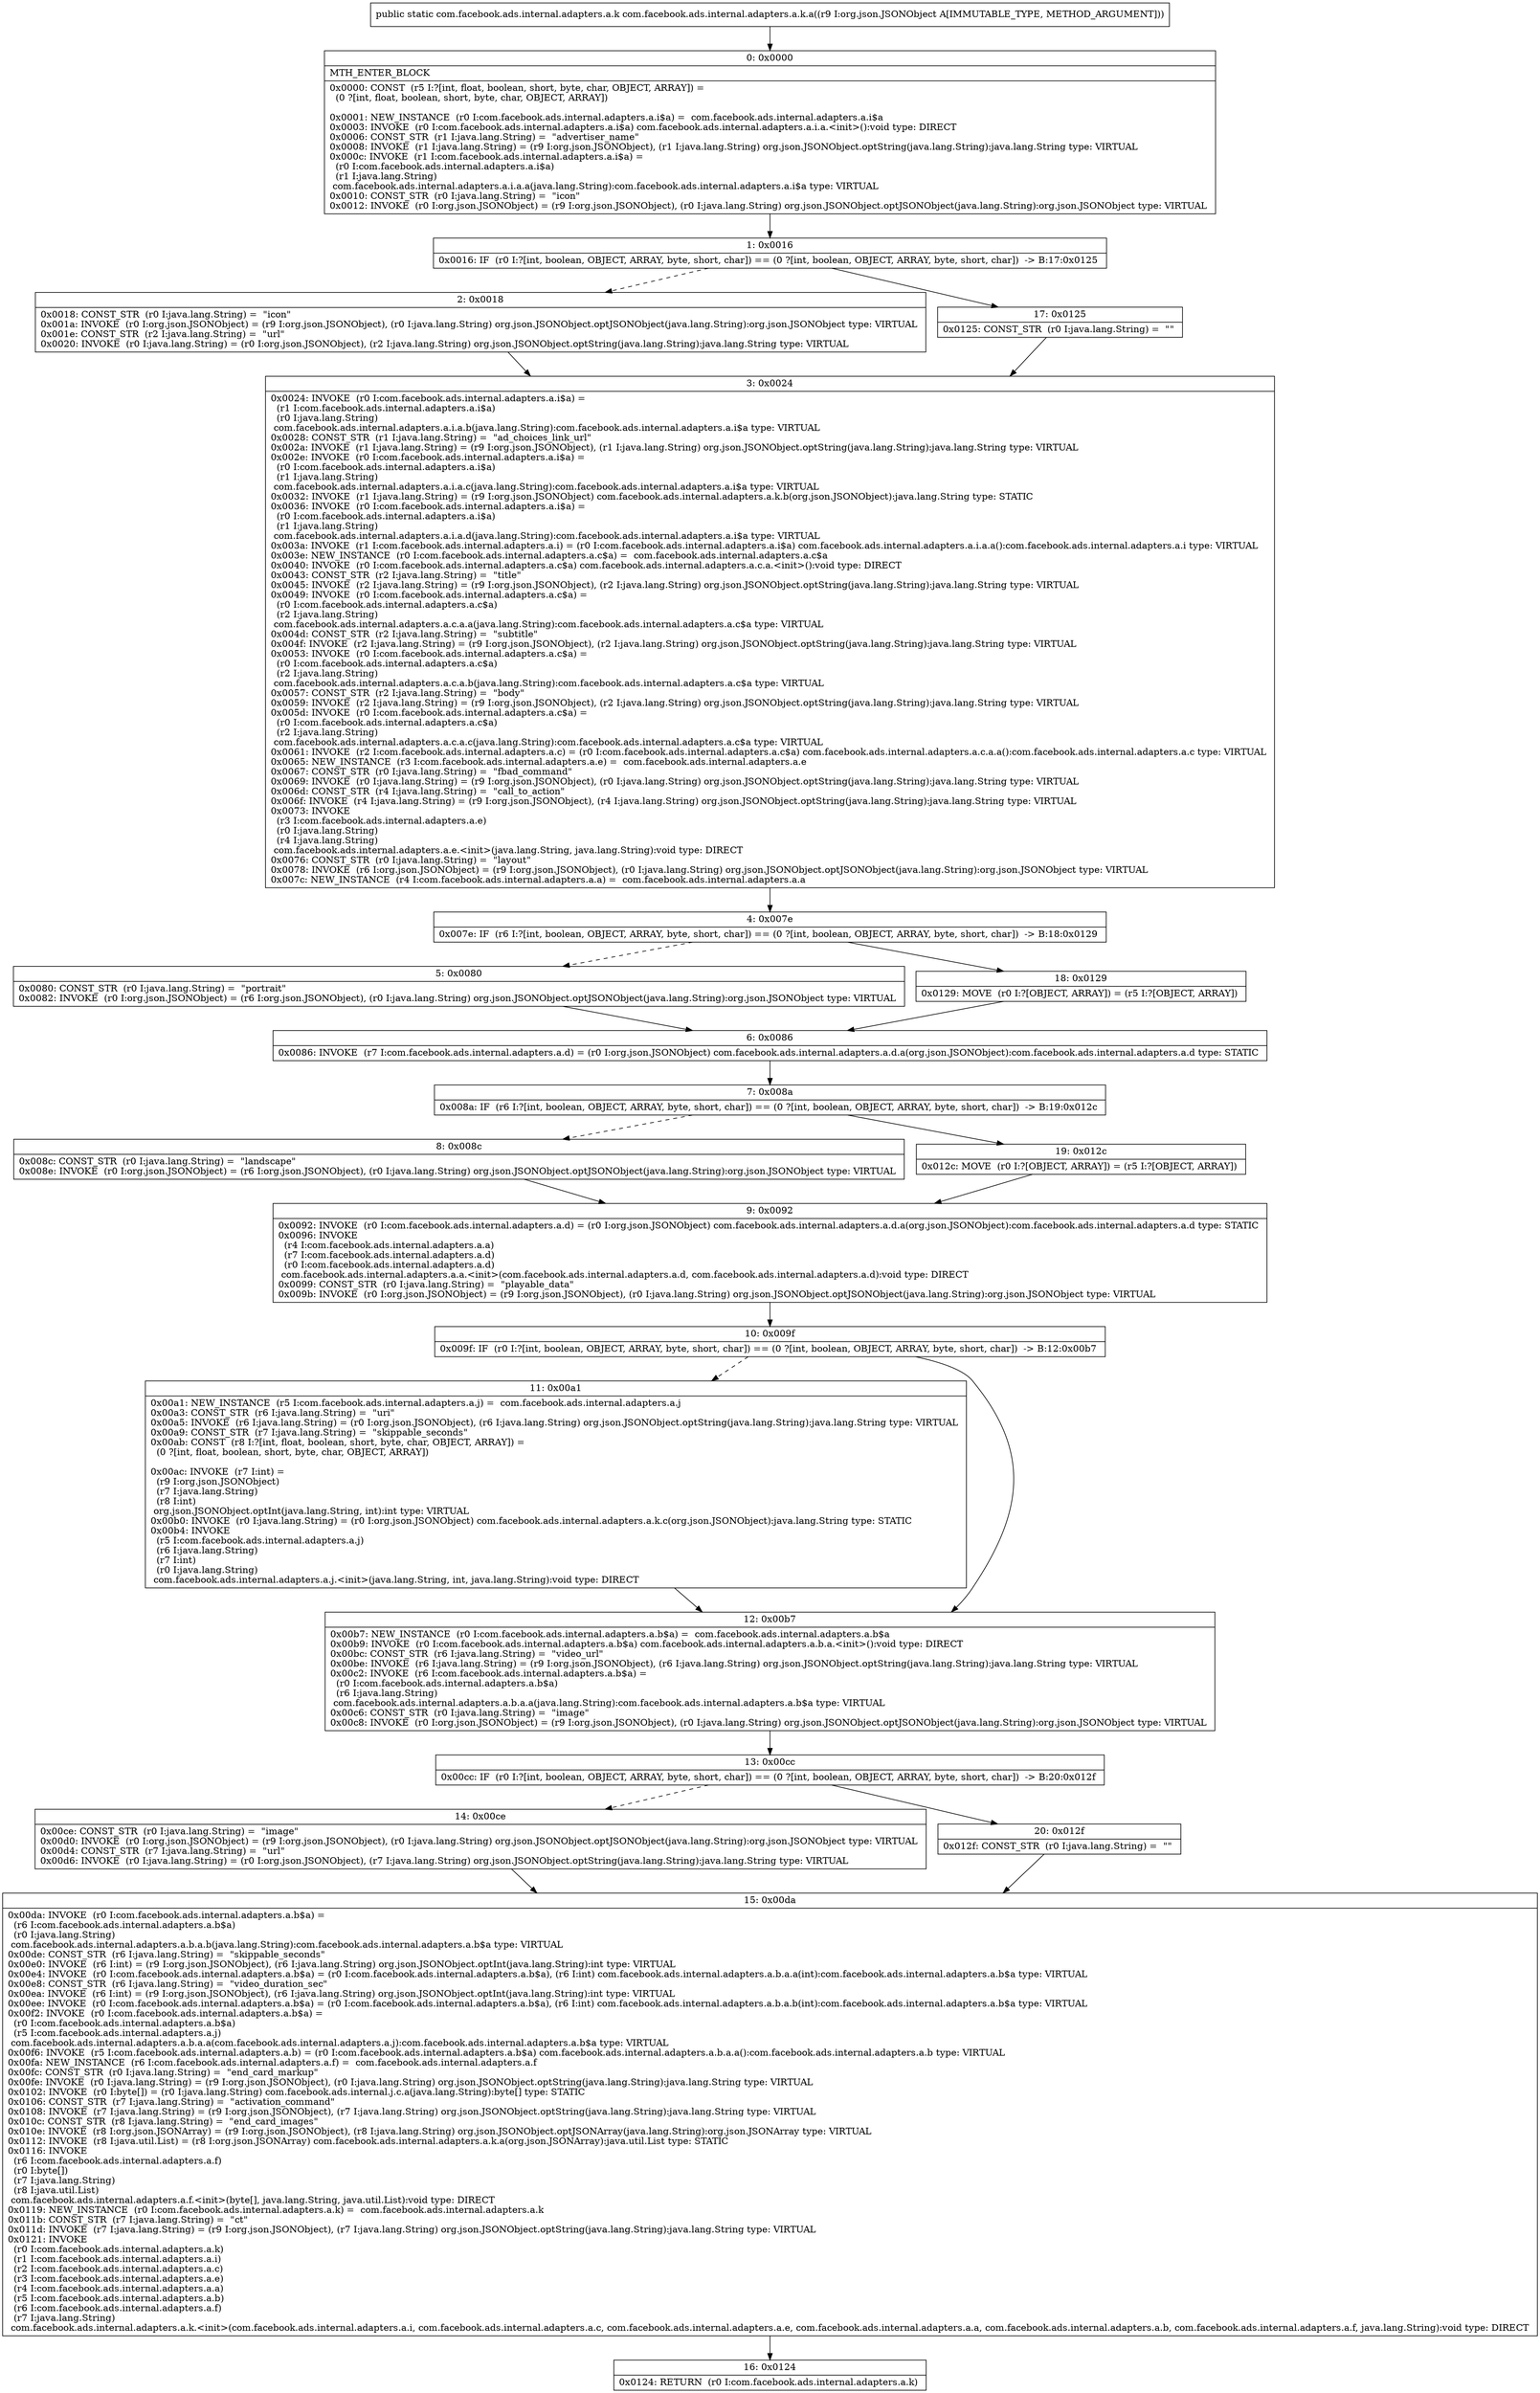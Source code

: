 digraph "CFG forcom.facebook.ads.internal.adapters.a.k.a(Lorg\/json\/JSONObject;)Lcom\/facebook\/ads\/internal\/adapters\/a\/k;" {
Node_0 [shape=record,label="{0\:\ 0x0000|MTH_ENTER_BLOCK\l|0x0000: CONST  (r5 I:?[int, float, boolean, short, byte, char, OBJECT, ARRAY]) = \l  (0 ?[int, float, boolean, short, byte, char, OBJECT, ARRAY])\l \l0x0001: NEW_INSTANCE  (r0 I:com.facebook.ads.internal.adapters.a.i$a) =  com.facebook.ads.internal.adapters.a.i$a \l0x0003: INVOKE  (r0 I:com.facebook.ads.internal.adapters.a.i$a) com.facebook.ads.internal.adapters.a.i.a.\<init\>():void type: DIRECT \l0x0006: CONST_STR  (r1 I:java.lang.String) =  \"advertiser_name\" \l0x0008: INVOKE  (r1 I:java.lang.String) = (r9 I:org.json.JSONObject), (r1 I:java.lang.String) org.json.JSONObject.optString(java.lang.String):java.lang.String type: VIRTUAL \l0x000c: INVOKE  (r1 I:com.facebook.ads.internal.adapters.a.i$a) = \l  (r0 I:com.facebook.ads.internal.adapters.a.i$a)\l  (r1 I:java.lang.String)\l com.facebook.ads.internal.adapters.a.i.a.a(java.lang.String):com.facebook.ads.internal.adapters.a.i$a type: VIRTUAL \l0x0010: CONST_STR  (r0 I:java.lang.String) =  \"icon\" \l0x0012: INVOKE  (r0 I:org.json.JSONObject) = (r9 I:org.json.JSONObject), (r0 I:java.lang.String) org.json.JSONObject.optJSONObject(java.lang.String):org.json.JSONObject type: VIRTUAL \l}"];
Node_1 [shape=record,label="{1\:\ 0x0016|0x0016: IF  (r0 I:?[int, boolean, OBJECT, ARRAY, byte, short, char]) == (0 ?[int, boolean, OBJECT, ARRAY, byte, short, char])  \-\> B:17:0x0125 \l}"];
Node_2 [shape=record,label="{2\:\ 0x0018|0x0018: CONST_STR  (r0 I:java.lang.String) =  \"icon\" \l0x001a: INVOKE  (r0 I:org.json.JSONObject) = (r9 I:org.json.JSONObject), (r0 I:java.lang.String) org.json.JSONObject.optJSONObject(java.lang.String):org.json.JSONObject type: VIRTUAL \l0x001e: CONST_STR  (r2 I:java.lang.String) =  \"url\" \l0x0020: INVOKE  (r0 I:java.lang.String) = (r0 I:org.json.JSONObject), (r2 I:java.lang.String) org.json.JSONObject.optString(java.lang.String):java.lang.String type: VIRTUAL \l}"];
Node_3 [shape=record,label="{3\:\ 0x0024|0x0024: INVOKE  (r0 I:com.facebook.ads.internal.adapters.a.i$a) = \l  (r1 I:com.facebook.ads.internal.adapters.a.i$a)\l  (r0 I:java.lang.String)\l com.facebook.ads.internal.adapters.a.i.a.b(java.lang.String):com.facebook.ads.internal.adapters.a.i$a type: VIRTUAL \l0x0028: CONST_STR  (r1 I:java.lang.String) =  \"ad_choices_link_url\" \l0x002a: INVOKE  (r1 I:java.lang.String) = (r9 I:org.json.JSONObject), (r1 I:java.lang.String) org.json.JSONObject.optString(java.lang.String):java.lang.String type: VIRTUAL \l0x002e: INVOKE  (r0 I:com.facebook.ads.internal.adapters.a.i$a) = \l  (r0 I:com.facebook.ads.internal.adapters.a.i$a)\l  (r1 I:java.lang.String)\l com.facebook.ads.internal.adapters.a.i.a.c(java.lang.String):com.facebook.ads.internal.adapters.a.i$a type: VIRTUAL \l0x0032: INVOKE  (r1 I:java.lang.String) = (r9 I:org.json.JSONObject) com.facebook.ads.internal.adapters.a.k.b(org.json.JSONObject):java.lang.String type: STATIC \l0x0036: INVOKE  (r0 I:com.facebook.ads.internal.adapters.a.i$a) = \l  (r0 I:com.facebook.ads.internal.adapters.a.i$a)\l  (r1 I:java.lang.String)\l com.facebook.ads.internal.adapters.a.i.a.d(java.lang.String):com.facebook.ads.internal.adapters.a.i$a type: VIRTUAL \l0x003a: INVOKE  (r1 I:com.facebook.ads.internal.adapters.a.i) = (r0 I:com.facebook.ads.internal.adapters.a.i$a) com.facebook.ads.internal.adapters.a.i.a.a():com.facebook.ads.internal.adapters.a.i type: VIRTUAL \l0x003e: NEW_INSTANCE  (r0 I:com.facebook.ads.internal.adapters.a.c$a) =  com.facebook.ads.internal.adapters.a.c$a \l0x0040: INVOKE  (r0 I:com.facebook.ads.internal.adapters.a.c$a) com.facebook.ads.internal.adapters.a.c.a.\<init\>():void type: DIRECT \l0x0043: CONST_STR  (r2 I:java.lang.String) =  \"title\" \l0x0045: INVOKE  (r2 I:java.lang.String) = (r9 I:org.json.JSONObject), (r2 I:java.lang.String) org.json.JSONObject.optString(java.lang.String):java.lang.String type: VIRTUAL \l0x0049: INVOKE  (r0 I:com.facebook.ads.internal.adapters.a.c$a) = \l  (r0 I:com.facebook.ads.internal.adapters.a.c$a)\l  (r2 I:java.lang.String)\l com.facebook.ads.internal.adapters.a.c.a.a(java.lang.String):com.facebook.ads.internal.adapters.a.c$a type: VIRTUAL \l0x004d: CONST_STR  (r2 I:java.lang.String) =  \"subtitle\" \l0x004f: INVOKE  (r2 I:java.lang.String) = (r9 I:org.json.JSONObject), (r2 I:java.lang.String) org.json.JSONObject.optString(java.lang.String):java.lang.String type: VIRTUAL \l0x0053: INVOKE  (r0 I:com.facebook.ads.internal.adapters.a.c$a) = \l  (r0 I:com.facebook.ads.internal.adapters.a.c$a)\l  (r2 I:java.lang.String)\l com.facebook.ads.internal.adapters.a.c.a.b(java.lang.String):com.facebook.ads.internal.adapters.a.c$a type: VIRTUAL \l0x0057: CONST_STR  (r2 I:java.lang.String) =  \"body\" \l0x0059: INVOKE  (r2 I:java.lang.String) = (r9 I:org.json.JSONObject), (r2 I:java.lang.String) org.json.JSONObject.optString(java.lang.String):java.lang.String type: VIRTUAL \l0x005d: INVOKE  (r0 I:com.facebook.ads.internal.adapters.a.c$a) = \l  (r0 I:com.facebook.ads.internal.adapters.a.c$a)\l  (r2 I:java.lang.String)\l com.facebook.ads.internal.adapters.a.c.a.c(java.lang.String):com.facebook.ads.internal.adapters.a.c$a type: VIRTUAL \l0x0061: INVOKE  (r2 I:com.facebook.ads.internal.adapters.a.c) = (r0 I:com.facebook.ads.internal.adapters.a.c$a) com.facebook.ads.internal.adapters.a.c.a.a():com.facebook.ads.internal.adapters.a.c type: VIRTUAL \l0x0065: NEW_INSTANCE  (r3 I:com.facebook.ads.internal.adapters.a.e) =  com.facebook.ads.internal.adapters.a.e \l0x0067: CONST_STR  (r0 I:java.lang.String) =  \"fbad_command\" \l0x0069: INVOKE  (r0 I:java.lang.String) = (r9 I:org.json.JSONObject), (r0 I:java.lang.String) org.json.JSONObject.optString(java.lang.String):java.lang.String type: VIRTUAL \l0x006d: CONST_STR  (r4 I:java.lang.String) =  \"call_to_action\" \l0x006f: INVOKE  (r4 I:java.lang.String) = (r9 I:org.json.JSONObject), (r4 I:java.lang.String) org.json.JSONObject.optString(java.lang.String):java.lang.String type: VIRTUAL \l0x0073: INVOKE  \l  (r3 I:com.facebook.ads.internal.adapters.a.e)\l  (r0 I:java.lang.String)\l  (r4 I:java.lang.String)\l com.facebook.ads.internal.adapters.a.e.\<init\>(java.lang.String, java.lang.String):void type: DIRECT \l0x0076: CONST_STR  (r0 I:java.lang.String) =  \"layout\" \l0x0078: INVOKE  (r6 I:org.json.JSONObject) = (r9 I:org.json.JSONObject), (r0 I:java.lang.String) org.json.JSONObject.optJSONObject(java.lang.String):org.json.JSONObject type: VIRTUAL \l0x007c: NEW_INSTANCE  (r4 I:com.facebook.ads.internal.adapters.a.a) =  com.facebook.ads.internal.adapters.a.a \l}"];
Node_4 [shape=record,label="{4\:\ 0x007e|0x007e: IF  (r6 I:?[int, boolean, OBJECT, ARRAY, byte, short, char]) == (0 ?[int, boolean, OBJECT, ARRAY, byte, short, char])  \-\> B:18:0x0129 \l}"];
Node_5 [shape=record,label="{5\:\ 0x0080|0x0080: CONST_STR  (r0 I:java.lang.String) =  \"portrait\" \l0x0082: INVOKE  (r0 I:org.json.JSONObject) = (r6 I:org.json.JSONObject), (r0 I:java.lang.String) org.json.JSONObject.optJSONObject(java.lang.String):org.json.JSONObject type: VIRTUAL \l}"];
Node_6 [shape=record,label="{6\:\ 0x0086|0x0086: INVOKE  (r7 I:com.facebook.ads.internal.adapters.a.d) = (r0 I:org.json.JSONObject) com.facebook.ads.internal.adapters.a.d.a(org.json.JSONObject):com.facebook.ads.internal.adapters.a.d type: STATIC \l}"];
Node_7 [shape=record,label="{7\:\ 0x008a|0x008a: IF  (r6 I:?[int, boolean, OBJECT, ARRAY, byte, short, char]) == (0 ?[int, boolean, OBJECT, ARRAY, byte, short, char])  \-\> B:19:0x012c \l}"];
Node_8 [shape=record,label="{8\:\ 0x008c|0x008c: CONST_STR  (r0 I:java.lang.String) =  \"landscape\" \l0x008e: INVOKE  (r0 I:org.json.JSONObject) = (r6 I:org.json.JSONObject), (r0 I:java.lang.String) org.json.JSONObject.optJSONObject(java.lang.String):org.json.JSONObject type: VIRTUAL \l}"];
Node_9 [shape=record,label="{9\:\ 0x0092|0x0092: INVOKE  (r0 I:com.facebook.ads.internal.adapters.a.d) = (r0 I:org.json.JSONObject) com.facebook.ads.internal.adapters.a.d.a(org.json.JSONObject):com.facebook.ads.internal.adapters.a.d type: STATIC \l0x0096: INVOKE  \l  (r4 I:com.facebook.ads.internal.adapters.a.a)\l  (r7 I:com.facebook.ads.internal.adapters.a.d)\l  (r0 I:com.facebook.ads.internal.adapters.a.d)\l com.facebook.ads.internal.adapters.a.a.\<init\>(com.facebook.ads.internal.adapters.a.d, com.facebook.ads.internal.adapters.a.d):void type: DIRECT \l0x0099: CONST_STR  (r0 I:java.lang.String) =  \"playable_data\" \l0x009b: INVOKE  (r0 I:org.json.JSONObject) = (r9 I:org.json.JSONObject), (r0 I:java.lang.String) org.json.JSONObject.optJSONObject(java.lang.String):org.json.JSONObject type: VIRTUAL \l}"];
Node_10 [shape=record,label="{10\:\ 0x009f|0x009f: IF  (r0 I:?[int, boolean, OBJECT, ARRAY, byte, short, char]) == (0 ?[int, boolean, OBJECT, ARRAY, byte, short, char])  \-\> B:12:0x00b7 \l}"];
Node_11 [shape=record,label="{11\:\ 0x00a1|0x00a1: NEW_INSTANCE  (r5 I:com.facebook.ads.internal.adapters.a.j) =  com.facebook.ads.internal.adapters.a.j \l0x00a3: CONST_STR  (r6 I:java.lang.String) =  \"uri\" \l0x00a5: INVOKE  (r6 I:java.lang.String) = (r0 I:org.json.JSONObject), (r6 I:java.lang.String) org.json.JSONObject.optString(java.lang.String):java.lang.String type: VIRTUAL \l0x00a9: CONST_STR  (r7 I:java.lang.String) =  \"skippable_seconds\" \l0x00ab: CONST  (r8 I:?[int, float, boolean, short, byte, char, OBJECT, ARRAY]) = \l  (0 ?[int, float, boolean, short, byte, char, OBJECT, ARRAY])\l \l0x00ac: INVOKE  (r7 I:int) = \l  (r9 I:org.json.JSONObject)\l  (r7 I:java.lang.String)\l  (r8 I:int)\l org.json.JSONObject.optInt(java.lang.String, int):int type: VIRTUAL \l0x00b0: INVOKE  (r0 I:java.lang.String) = (r0 I:org.json.JSONObject) com.facebook.ads.internal.adapters.a.k.c(org.json.JSONObject):java.lang.String type: STATIC \l0x00b4: INVOKE  \l  (r5 I:com.facebook.ads.internal.adapters.a.j)\l  (r6 I:java.lang.String)\l  (r7 I:int)\l  (r0 I:java.lang.String)\l com.facebook.ads.internal.adapters.a.j.\<init\>(java.lang.String, int, java.lang.String):void type: DIRECT \l}"];
Node_12 [shape=record,label="{12\:\ 0x00b7|0x00b7: NEW_INSTANCE  (r0 I:com.facebook.ads.internal.adapters.a.b$a) =  com.facebook.ads.internal.adapters.a.b$a \l0x00b9: INVOKE  (r0 I:com.facebook.ads.internal.adapters.a.b$a) com.facebook.ads.internal.adapters.a.b.a.\<init\>():void type: DIRECT \l0x00bc: CONST_STR  (r6 I:java.lang.String) =  \"video_url\" \l0x00be: INVOKE  (r6 I:java.lang.String) = (r9 I:org.json.JSONObject), (r6 I:java.lang.String) org.json.JSONObject.optString(java.lang.String):java.lang.String type: VIRTUAL \l0x00c2: INVOKE  (r6 I:com.facebook.ads.internal.adapters.a.b$a) = \l  (r0 I:com.facebook.ads.internal.adapters.a.b$a)\l  (r6 I:java.lang.String)\l com.facebook.ads.internal.adapters.a.b.a.a(java.lang.String):com.facebook.ads.internal.adapters.a.b$a type: VIRTUAL \l0x00c6: CONST_STR  (r0 I:java.lang.String) =  \"image\" \l0x00c8: INVOKE  (r0 I:org.json.JSONObject) = (r9 I:org.json.JSONObject), (r0 I:java.lang.String) org.json.JSONObject.optJSONObject(java.lang.String):org.json.JSONObject type: VIRTUAL \l}"];
Node_13 [shape=record,label="{13\:\ 0x00cc|0x00cc: IF  (r0 I:?[int, boolean, OBJECT, ARRAY, byte, short, char]) == (0 ?[int, boolean, OBJECT, ARRAY, byte, short, char])  \-\> B:20:0x012f \l}"];
Node_14 [shape=record,label="{14\:\ 0x00ce|0x00ce: CONST_STR  (r0 I:java.lang.String) =  \"image\" \l0x00d0: INVOKE  (r0 I:org.json.JSONObject) = (r9 I:org.json.JSONObject), (r0 I:java.lang.String) org.json.JSONObject.optJSONObject(java.lang.String):org.json.JSONObject type: VIRTUAL \l0x00d4: CONST_STR  (r7 I:java.lang.String) =  \"url\" \l0x00d6: INVOKE  (r0 I:java.lang.String) = (r0 I:org.json.JSONObject), (r7 I:java.lang.String) org.json.JSONObject.optString(java.lang.String):java.lang.String type: VIRTUAL \l}"];
Node_15 [shape=record,label="{15\:\ 0x00da|0x00da: INVOKE  (r0 I:com.facebook.ads.internal.adapters.a.b$a) = \l  (r6 I:com.facebook.ads.internal.adapters.a.b$a)\l  (r0 I:java.lang.String)\l com.facebook.ads.internal.adapters.a.b.a.b(java.lang.String):com.facebook.ads.internal.adapters.a.b$a type: VIRTUAL \l0x00de: CONST_STR  (r6 I:java.lang.String) =  \"skippable_seconds\" \l0x00e0: INVOKE  (r6 I:int) = (r9 I:org.json.JSONObject), (r6 I:java.lang.String) org.json.JSONObject.optInt(java.lang.String):int type: VIRTUAL \l0x00e4: INVOKE  (r0 I:com.facebook.ads.internal.adapters.a.b$a) = (r0 I:com.facebook.ads.internal.adapters.a.b$a), (r6 I:int) com.facebook.ads.internal.adapters.a.b.a.a(int):com.facebook.ads.internal.adapters.a.b$a type: VIRTUAL \l0x00e8: CONST_STR  (r6 I:java.lang.String) =  \"video_duration_sec\" \l0x00ea: INVOKE  (r6 I:int) = (r9 I:org.json.JSONObject), (r6 I:java.lang.String) org.json.JSONObject.optInt(java.lang.String):int type: VIRTUAL \l0x00ee: INVOKE  (r0 I:com.facebook.ads.internal.adapters.a.b$a) = (r0 I:com.facebook.ads.internal.adapters.a.b$a), (r6 I:int) com.facebook.ads.internal.adapters.a.b.a.b(int):com.facebook.ads.internal.adapters.a.b$a type: VIRTUAL \l0x00f2: INVOKE  (r0 I:com.facebook.ads.internal.adapters.a.b$a) = \l  (r0 I:com.facebook.ads.internal.adapters.a.b$a)\l  (r5 I:com.facebook.ads.internal.adapters.a.j)\l com.facebook.ads.internal.adapters.a.b.a.a(com.facebook.ads.internal.adapters.a.j):com.facebook.ads.internal.adapters.a.b$a type: VIRTUAL \l0x00f6: INVOKE  (r5 I:com.facebook.ads.internal.adapters.a.b) = (r0 I:com.facebook.ads.internal.adapters.a.b$a) com.facebook.ads.internal.adapters.a.b.a.a():com.facebook.ads.internal.adapters.a.b type: VIRTUAL \l0x00fa: NEW_INSTANCE  (r6 I:com.facebook.ads.internal.adapters.a.f) =  com.facebook.ads.internal.adapters.a.f \l0x00fc: CONST_STR  (r0 I:java.lang.String) =  \"end_card_markup\" \l0x00fe: INVOKE  (r0 I:java.lang.String) = (r9 I:org.json.JSONObject), (r0 I:java.lang.String) org.json.JSONObject.optString(java.lang.String):java.lang.String type: VIRTUAL \l0x0102: INVOKE  (r0 I:byte[]) = (r0 I:java.lang.String) com.facebook.ads.internal.j.c.a(java.lang.String):byte[] type: STATIC \l0x0106: CONST_STR  (r7 I:java.lang.String) =  \"activation_command\" \l0x0108: INVOKE  (r7 I:java.lang.String) = (r9 I:org.json.JSONObject), (r7 I:java.lang.String) org.json.JSONObject.optString(java.lang.String):java.lang.String type: VIRTUAL \l0x010c: CONST_STR  (r8 I:java.lang.String) =  \"end_card_images\" \l0x010e: INVOKE  (r8 I:org.json.JSONArray) = (r9 I:org.json.JSONObject), (r8 I:java.lang.String) org.json.JSONObject.optJSONArray(java.lang.String):org.json.JSONArray type: VIRTUAL \l0x0112: INVOKE  (r8 I:java.util.List) = (r8 I:org.json.JSONArray) com.facebook.ads.internal.adapters.a.k.a(org.json.JSONArray):java.util.List type: STATIC \l0x0116: INVOKE  \l  (r6 I:com.facebook.ads.internal.adapters.a.f)\l  (r0 I:byte[])\l  (r7 I:java.lang.String)\l  (r8 I:java.util.List)\l com.facebook.ads.internal.adapters.a.f.\<init\>(byte[], java.lang.String, java.util.List):void type: DIRECT \l0x0119: NEW_INSTANCE  (r0 I:com.facebook.ads.internal.adapters.a.k) =  com.facebook.ads.internal.adapters.a.k \l0x011b: CONST_STR  (r7 I:java.lang.String) =  \"ct\" \l0x011d: INVOKE  (r7 I:java.lang.String) = (r9 I:org.json.JSONObject), (r7 I:java.lang.String) org.json.JSONObject.optString(java.lang.String):java.lang.String type: VIRTUAL \l0x0121: INVOKE  \l  (r0 I:com.facebook.ads.internal.adapters.a.k)\l  (r1 I:com.facebook.ads.internal.adapters.a.i)\l  (r2 I:com.facebook.ads.internal.adapters.a.c)\l  (r3 I:com.facebook.ads.internal.adapters.a.e)\l  (r4 I:com.facebook.ads.internal.adapters.a.a)\l  (r5 I:com.facebook.ads.internal.adapters.a.b)\l  (r6 I:com.facebook.ads.internal.adapters.a.f)\l  (r7 I:java.lang.String)\l com.facebook.ads.internal.adapters.a.k.\<init\>(com.facebook.ads.internal.adapters.a.i, com.facebook.ads.internal.adapters.a.c, com.facebook.ads.internal.adapters.a.e, com.facebook.ads.internal.adapters.a.a, com.facebook.ads.internal.adapters.a.b, com.facebook.ads.internal.adapters.a.f, java.lang.String):void type: DIRECT \l}"];
Node_16 [shape=record,label="{16\:\ 0x0124|0x0124: RETURN  (r0 I:com.facebook.ads.internal.adapters.a.k) \l}"];
Node_17 [shape=record,label="{17\:\ 0x0125|0x0125: CONST_STR  (r0 I:java.lang.String) =  \"\" \l}"];
Node_18 [shape=record,label="{18\:\ 0x0129|0x0129: MOVE  (r0 I:?[OBJECT, ARRAY]) = (r5 I:?[OBJECT, ARRAY]) \l}"];
Node_19 [shape=record,label="{19\:\ 0x012c|0x012c: MOVE  (r0 I:?[OBJECT, ARRAY]) = (r5 I:?[OBJECT, ARRAY]) \l}"];
Node_20 [shape=record,label="{20\:\ 0x012f|0x012f: CONST_STR  (r0 I:java.lang.String) =  \"\" \l}"];
MethodNode[shape=record,label="{public static com.facebook.ads.internal.adapters.a.k com.facebook.ads.internal.adapters.a.k.a((r9 I:org.json.JSONObject A[IMMUTABLE_TYPE, METHOD_ARGUMENT])) }"];
MethodNode -> Node_0;
Node_0 -> Node_1;
Node_1 -> Node_2[style=dashed];
Node_1 -> Node_17;
Node_2 -> Node_3;
Node_3 -> Node_4;
Node_4 -> Node_5[style=dashed];
Node_4 -> Node_18;
Node_5 -> Node_6;
Node_6 -> Node_7;
Node_7 -> Node_8[style=dashed];
Node_7 -> Node_19;
Node_8 -> Node_9;
Node_9 -> Node_10;
Node_10 -> Node_11[style=dashed];
Node_10 -> Node_12;
Node_11 -> Node_12;
Node_12 -> Node_13;
Node_13 -> Node_14[style=dashed];
Node_13 -> Node_20;
Node_14 -> Node_15;
Node_15 -> Node_16;
Node_17 -> Node_3;
Node_18 -> Node_6;
Node_19 -> Node_9;
Node_20 -> Node_15;
}


